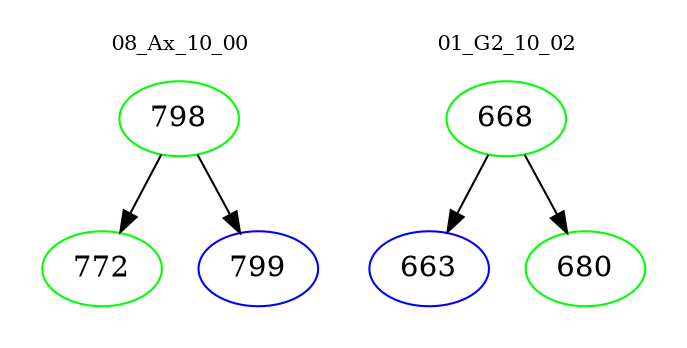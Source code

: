 digraph{
subgraph cluster_0 {
color = white
label = "08_Ax_10_00";
fontsize=10;
T0_798 [label="798", color="green"]
T0_798 -> T0_772 [color="black"]
T0_772 [label="772", color="green"]
T0_798 -> T0_799 [color="black"]
T0_799 [label="799", color="blue"]
}
subgraph cluster_1 {
color = white
label = "01_G2_10_02";
fontsize=10;
T1_668 [label="668", color="green"]
T1_668 -> T1_663 [color="black"]
T1_663 [label="663", color="blue"]
T1_668 -> T1_680 [color="black"]
T1_680 [label="680", color="green"]
}
}
